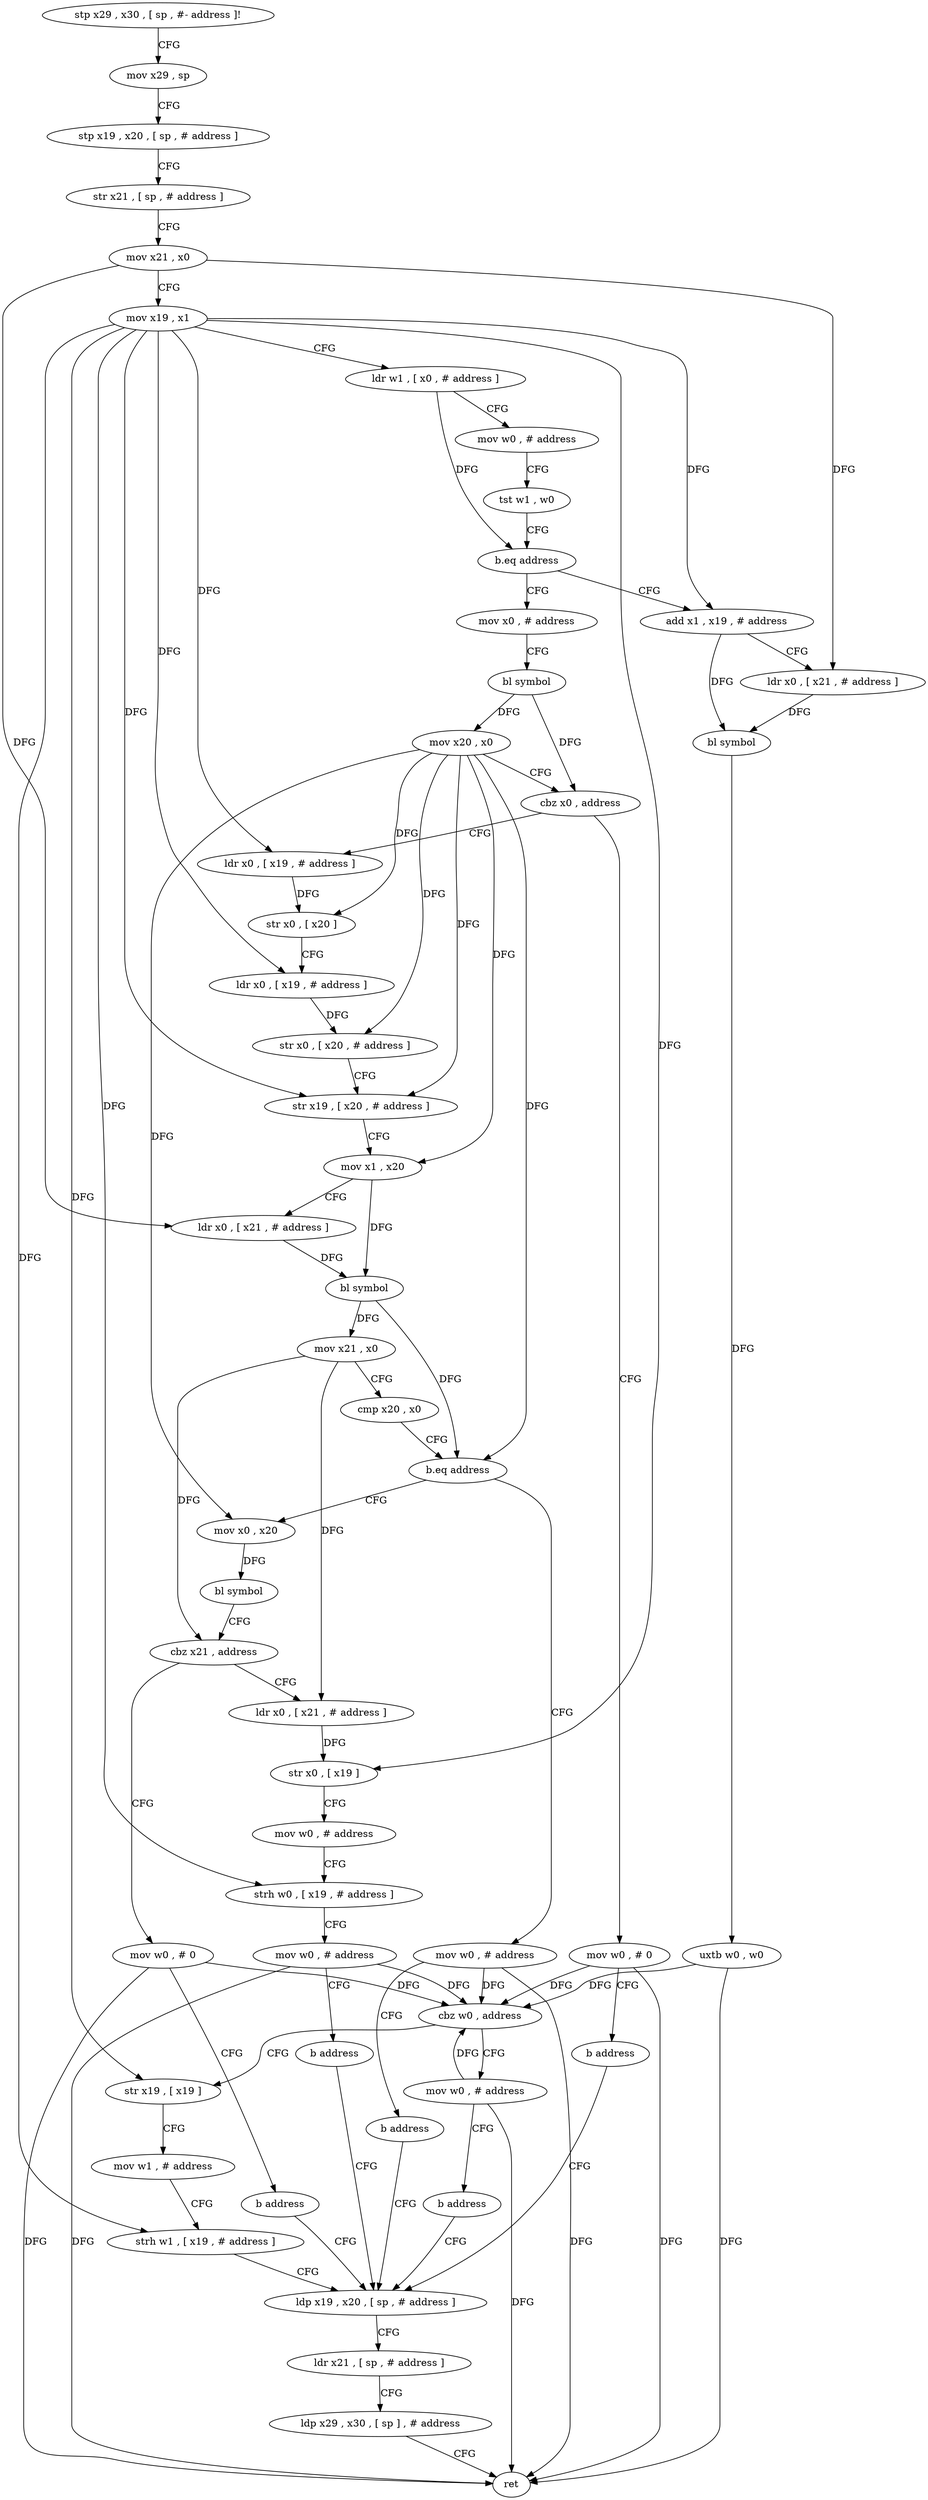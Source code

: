 digraph "func" {
"4274028" [label = "stp x29 , x30 , [ sp , #- address ]!" ]
"4274032" [label = "mov x29 , sp" ]
"4274036" [label = "stp x19 , x20 , [ sp , # address ]" ]
"4274040" [label = "str x21 , [ sp , # address ]" ]
"4274044" [label = "mov x21 , x0" ]
"4274048" [label = "mov x19 , x1" ]
"4274052" [label = "ldr w1 , [ x0 , # address ]" ]
"4274056" [label = "mov w0 , # address" ]
"4274060" [label = "tst w1 , w0" ]
"4274064" [label = "b.eq address" ]
"4274164" [label = "add x1 , x19 , # address" ]
"4274068" [label = "mov x0 , # address" ]
"4274168" [label = "ldr x0 , [ x21 , # address ]" ]
"4274172" [label = "bl symbol" ]
"4274176" [label = "uxtb w0 , w0" ]
"4274180" [label = "cbz w0 , address" ]
"4274236" [label = "mov w0 , # address" ]
"4274184" [label = "str x19 , [ x19 ]" ]
"4274072" [label = "bl symbol" ]
"4274076" [label = "mov x20 , x0" ]
"4274080" [label = "cbz x0 , address" ]
"4274212" [label = "mov w0 , # 0" ]
"4274084" [label = "ldr x0 , [ x19 , # address ]" ]
"4274240" [label = "b address" ]
"4274196" [label = "ldp x19 , x20 , [ sp , # address ]" ]
"4274188" [label = "mov w1 , # address" ]
"4274192" [label = "strh w1 , [ x19 , # address ]" ]
"4274216" [label = "b address" ]
"4274088" [label = "str x0 , [ x20 ]" ]
"4274092" [label = "ldr x0 , [ x19 , # address ]" ]
"4274096" [label = "str x0 , [ x20 , # address ]" ]
"4274100" [label = "str x19 , [ x20 , # address ]" ]
"4274104" [label = "mov x1 , x20" ]
"4274108" [label = "ldr x0 , [ x21 , # address ]" ]
"4274112" [label = "bl symbol" ]
"4274116" [label = "mov x21 , x0" ]
"4274120" [label = "cmp x20 , x0" ]
"4274124" [label = "b.eq address" ]
"4274220" [label = "mov w0 , # address" ]
"4274128" [label = "mov x0 , x20" ]
"4274200" [label = "ldr x21 , [ sp , # address ]" ]
"4274204" [label = "ldp x29 , x30 , [ sp ] , # address" ]
"4274208" [label = "ret" ]
"4274224" [label = "b address" ]
"4274132" [label = "bl symbol" ]
"4274136" [label = "cbz x21 , address" ]
"4274228" [label = "mov w0 , # 0" ]
"4274140" [label = "ldr x0 , [ x21 , # address ]" ]
"4274232" [label = "b address" ]
"4274144" [label = "str x0 , [ x19 ]" ]
"4274148" [label = "mov w0 , # address" ]
"4274152" [label = "strh w0 , [ x19 , # address ]" ]
"4274156" [label = "mov w0 , # address" ]
"4274160" [label = "b address" ]
"4274028" -> "4274032" [ label = "CFG" ]
"4274032" -> "4274036" [ label = "CFG" ]
"4274036" -> "4274040" [ label = "CFG" ]
"4274040" -> "4274044" [ label = "CFG" ]
"4274044" -> "4274048" [ label = "CFG" ]
"4274044" -> "4274168" [ label = "DFG" ]
"4274044" -> "4274108" [ label = "DFG" ]
"4274048" -> "4274052" [ label = "CFG" ]
"4274048" -> "4274164" [ label = "DFG" ]
"4274048" -> "4274184" [ label = "DFG" ]
"4274048" -> "4274192" [ label = "DFG" ]
"4274048" -> "4274084" [ label = "DFG" ]
"4274048" -> "4274092" [ label = "DFG" ]
"4274048" -> "4274100" [ label = "DFG" ]
"4274048" -> "4274144" [ label = "DFG" ]
"4274048" -> "4274152" [ label = "DFG" ]
"4274052" -> "4274056" [ label = "CFG" ]
"4274052" -> "4274064" [ label = "DFG" ]
"4274056" -> "4274060" [ label = "CFG" ]
"4274060" -> "4274064" [ label = "CFG" ]
"4274064" -> "4274164" [ label = "CFG" ]
"4274064" -> "4274068" [ label = "CFG" ]
"4274164" -> "4274168" [ label = "CFG" ]
"4274164" -> "4274172" [ label = "DFG" ]
"4274068" -> "4274072" [ label = "CFG" ]
"4274168" -> "4274172" [ label = "DFG" ]
"4274172" -> "4274176" [ label = "DFG" ]
"4274176" -> "4274180" [ label = "DFG" ]
"4274176" -> "4274208" [ label = "DFG" ]
"4274180" -> "4274236" [ label = "CFG" ]
"4274180" -> "4274184" [ label = "CFG" ]
"4274236" -> "4274240" [ label = "CFG" ]
"4274236" -> "4274180" [ label = "DFG" ]
"4274236" -> "4274208" [ label = "DFG" ]
"4274184" -> "4274188" [ label = "CFG" ]
"4274072" -> "4274076" [ label = "DFG" ]
"4274072" -> "4274080" [ label = "DFG" ]
"4274076" -> "4274080" [ label = "CFG" ]
"4274076" -> "4274088" [ label = "DFG" ]
"4274076" -> "4274096" [ label = "DFG" ]
"4274076" -> "4274100" [ label = "DFG" ]
"4274076" -> "4274104" [ label = "DFG" ]
"4274076" -> "4274124" [ label = "DFG" ]
"4274076" -> "4274128" [ label = "DFG" ]
"4274080" -> "4274212" [ label = "CFG" ]
"4274080" -> "4274084" [ label = "CFG" ]
"4274212" -> "4274216" [ label = "CFG" ]
"4274212" -> "4274180" [ label = "DFG" ]
"4274212" -> "4274208" [ label = "DFG" ]
"4274084" -> "4274088" [ label = "DFG" ]
"4274240" -> "4274196" [ label = "CFG" ]
"4274196" -> "4274200" [ label = "CFG" ]
"4274188" -> "4274192" [ label = "CFG" ]
"4274192" -> "4274196" [ label = "CFG" ]
"4274216" -> "4274196" [ label = "CFG" ]
"4274088" -> "4274092" [ label = "CFG" ]
"4274092" -> "4274096" [ label = "DFG" ]
"4274096" -> "4274100" [ label = "CFG" ]
"4274100" -> "4274104" [ label = "CFG" ]
"4274104" -> "4274108" [ label = "CFG" ]
"4274104" -> "4274112" [ label = "DFG" ]
"4274108" -> "4274112" [ label = "DFG" ]
"4274112" -> "4274116" [ label = "DFG" ]
"4274112" -> "4274124" [ label = "DFG" ]
"4274116" -> "4274120" [ label = "CFG" ]
"4274116" -> "4274136" [ label = "DFG" ]
"4274116" -> "4274140" [ label = "DFG" ]
"4274120" -> "4274124" [ label = "CFG" ]
"4274124" -> "4274220" [ label = "CFG" ]
"4274124" -> "4274128" [ label = "CFG" ]
"4274220" -> "4274224" [ label = "CFG" ]
"4274220" -> "4274180" [ label = "DFG" ]
"4274220" -> "4274208" [ label = "DFG" ]
"4274128" -> "4274132" [ label = "DFG" ]
"4274200" -> "4274204" [ label = "CFG" ]
"4274204" -> "4274208" [ label = "CFG" ]
"4274224" -> "4274196" [ label = "CFG" ]
"4274132" -> "4274136" [ label = "CFG" ]
"4274136" -> "4274228" [ label = "CFG" ]
"4274136" -> "4274140" [ label = "CFG" ]
"4274228" -> "4274232" [ label = "CFG" ]
"4274228" -> "4274180" [ label = "DFG" ]
"4274228" -> "4274208" [ label = "DFG" ]
"4274140" -> "4274144" [ label = "DFG" ]
"4274232" -> "4274196" [ label = "CFG" ]
"4274144" -> "4274148" [ label = "CFG" ]
"4274148" -> "4274152" [ label = "CFG" ]
"4274152" -> "4274156" [ label = "CFG" ]
"4274156" -> "4274160" [ label = "CFG" ]
"4274156" -> "4274180" [ label = "DFG" ]
"4274156" -> "4274208" [ label = "DFG" ]
"4274160" -> "4274196" [ label = "CFG" ]
}
